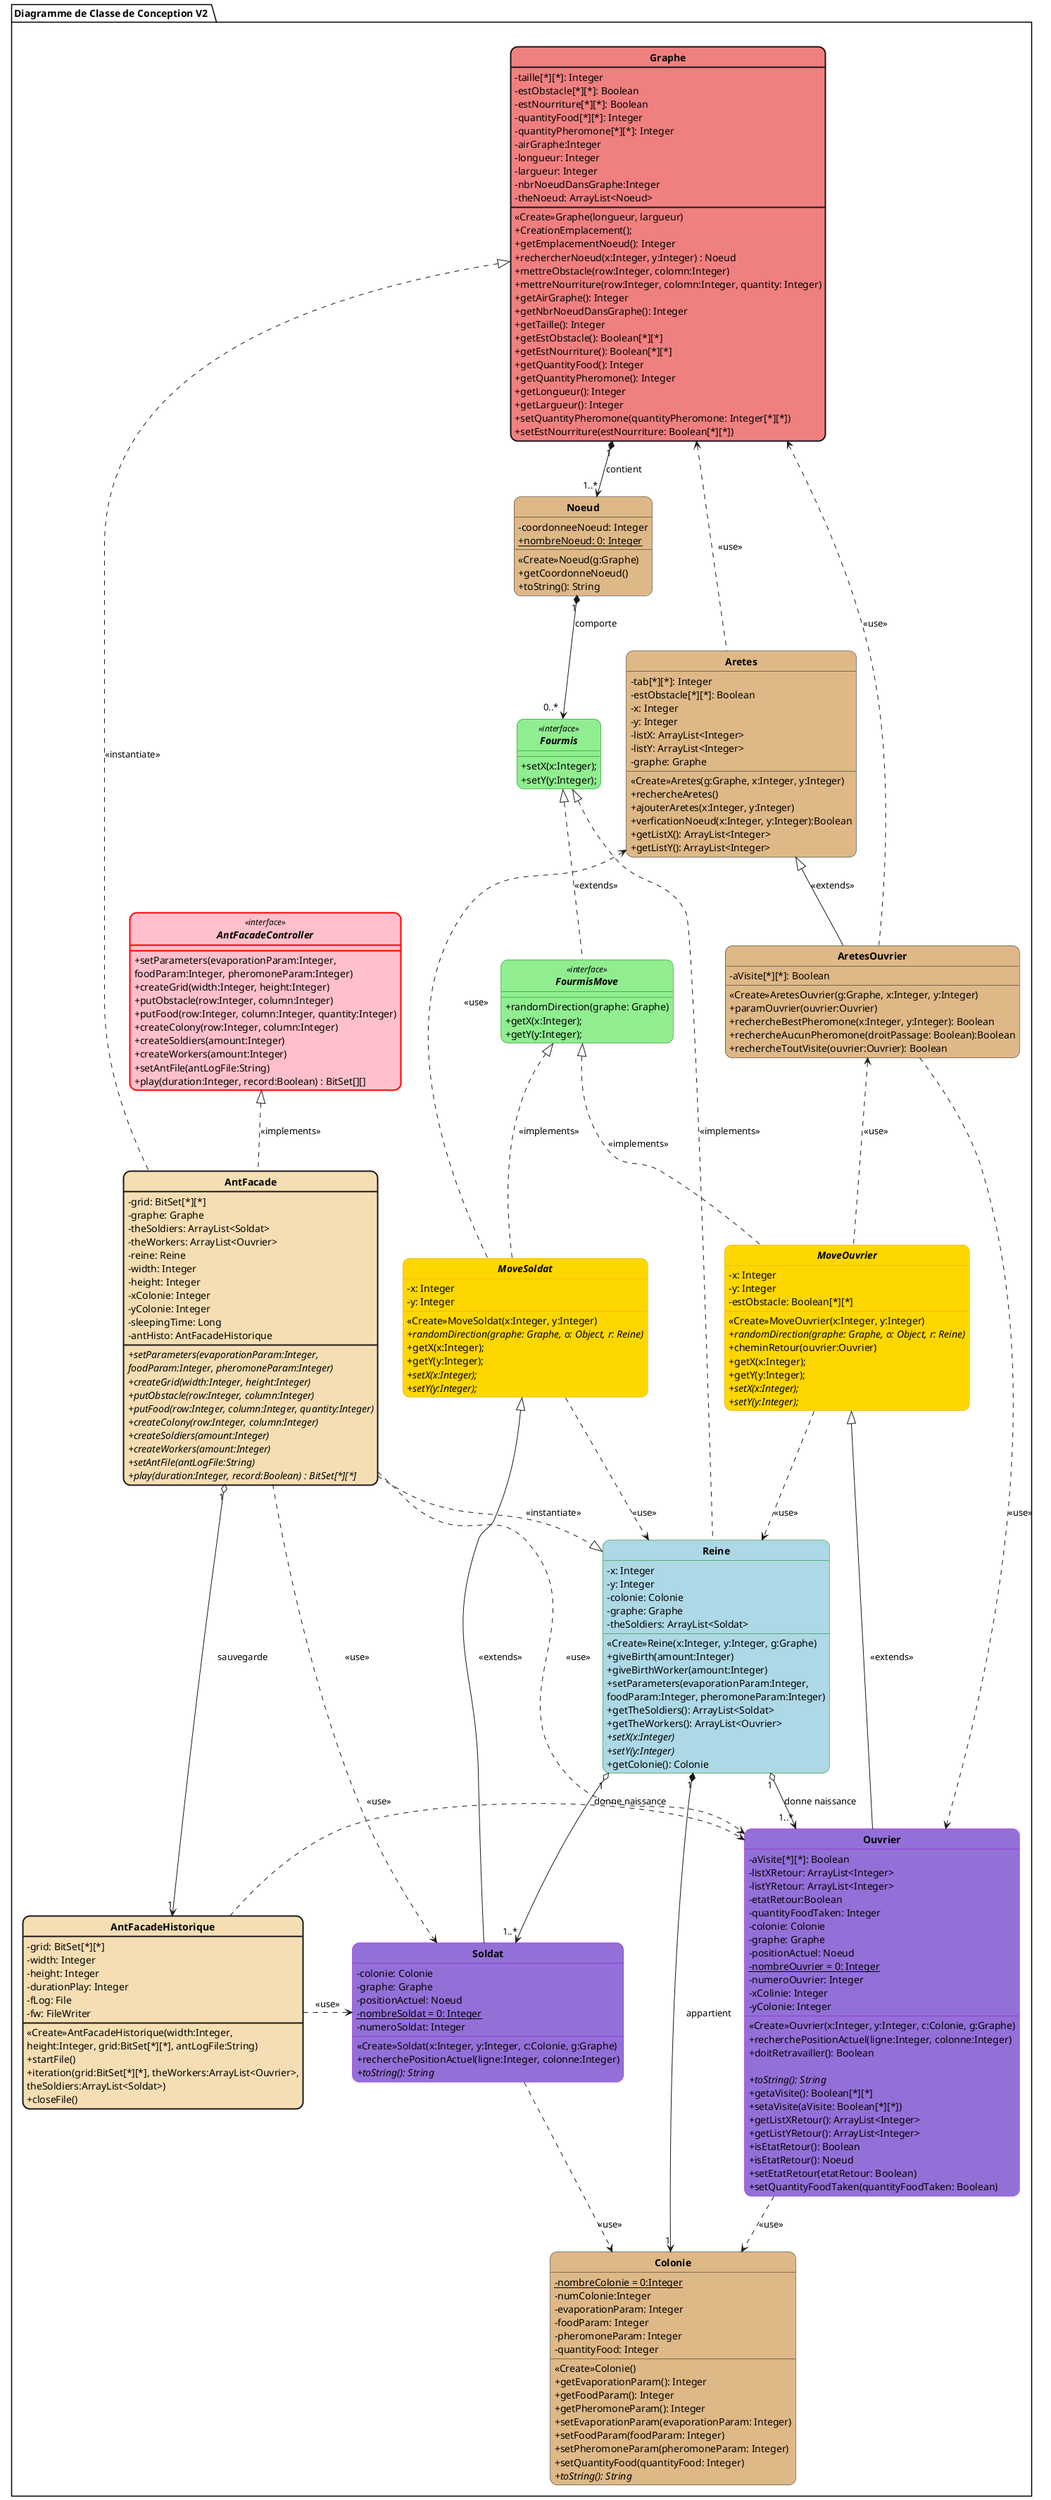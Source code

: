 @startuml
'https://plantuml.com/class-diagram

skinparam style strictuml
skinparam classAttributeIconSize 0
skinparam classFontStyle Bold
skinparam roundcorner 20
hide enum methods

package "Diagramme de Classe de Conception V2 " <<Folder>> {
  interface AntFacadeController <<interface>> #pink ##[bold]red {
      +setParameters(evaporationParam:Integer,
      foodParam:Integer, pheromoneParam:Integer)
      +createGrid(width:Integer, height:Integer)
      +putObstacle(row:Integer, column:Integer)
      +putFood(row:Integer, column:Integer, quantity:Integer)
      +createColony(row:Integer, column:Integer)
      +createSoldiers(amount:Integer)
      +createWorkers(amount:Integer)
      +setAntFile(antLogFile:String)
      +play(duration:Integer, record:Boolean) : BitSet[][]
  }

  class Graphe #lightcoral;line.bold {
      -taille[*][*]: Integer
      -estObstacle[*][*]: Boolean
      -estNourriture[*][*]: Boolean
      -quantityFood[*][*]: Integer
      -quantityPheromone[*][*]: Integer
      -airGraphe:Integer
      -longueur: Integer
      -largueur: Integer
      -nbrNoeudDansGraphe:Integer
      -theNoeud: ArrayList<Noeud>

      <<Create>>Graphe(longueur, largueur)
      +CreationEmplacement();
      +getEmplacementNoeud(): Integer
      +rechercherNoeud(x:Integer, y:Integer) : Noeud
      +mettreObstacle(row:Integer, colomn:Integer)
      +mettreNourriture(row:Integer, colomn:Integer, quantity: Integer)
      +getAirGraphe(): Integer
      +getNbrNoeudDansGraphe(): Integer
      +getTaille(): Integer
      +getEstObstacle(): Boolean[*][*]
      +getEstNourriture(): Boolean[*][*]
      +getQuantityFood(): Integer
      +getQuantityPheromone(): Integer
      +getLongueur(): Integer
      +getLargueur(): Integer
      +setQuantityPheromone(quantityPheromone: Integer[*][*])
      +setEstNourriture(estNourriture: Boolean[*][*])
  }

  class Colonie #burlywood {
      -{static} nombreColonie = 0:Integer
      -numColonie:Integer
      -evaporationParam: Integer
      -foodParam: Integer
      -pheromoneParam: Integer
      -quantityFood: Integer

      <<Create>>Colonie()
      +getEvaporationParam(): Integer
      +getFoodParam(): Integer
      +getPheromoneParam(): Integer
      +setEvaporationParam(evaporationParam: Integer)
      +setFoodParam(foodParam: Integer)
      +setPheromoneParam(pheromoneParam: Integer)
      +setQuantityFood(quantityFood: Integer)
      {abstract} +toString(): String
  }

  class Noeud #burlywood {
      -coordonneeNoeud: Integer
      +{static} nombreNoeud: 0: Integer

      <<Create>>Noeud(g:Graphe)
      +getCoordonneNoeud()
      +toString(): String
  }

  class AntFacade #back:Wheat;line.bold {
      -grid: BitSet[*][*]
      -graphe: Graphe
      -theSoldiers: ArrayList<Soldat>
      -theWorkers: ArrayList<Ouvrier>
      -reine: Reine
      -width: Integer
      -height: Integer
      -xColonie: Integer
      -yColonie: Integer
      -sleepingTime: Long
      -antHisto: AntFacadeHistorique

      {abstract}  +setParameters(evaporationParam:Integer,
      {abstract}  foodParam:Integer, pheromoneParam:Integer)
      {abstract}  +createGrid(width:Integer, height:Integer)
      {abstract} +putObstacle(row:Integer, column:Integer)
      {abstract}  +putFood(row:Integer, column:Integer, quantity:Integer)
      {abstract}  +createColony(row:Integer, column:Integer)
      {abstract}  +createSoldiers(amount:Integer)
      {abstract}  +createWorkers(amount:Integer)
      {abstract}  +setAntFile(antLogFile:String)
      {abstract}  +play(duration:Integer, record:Boolean) : BitSet[*][*]
  }

    class AntFacadeHistorique #back:Wheat;line.bold {
        -grid: BitSet[*][*]
        -width: Integer
        -height: Integer
        -durationPlay: Integer
        -fLog: File
        -fw: FileWriter

        <<Create>>AntFacadeHistorique(width:Integer,
          height:Integer, grid:BitSet[*][*], antLogFile:String)
        +startFile()
        +iteration(grid:BitSet[*][*], theWorkers:ArrayList<Ouvrier>,
         theSoldiers:ArrayList<Soldat>)
        +closeFile()
    }

  class Aretes #burlywood {
      -tab[*][*]: Integer
      -estObstacle[*][*]: Boolean
      -x: Integer
      -y: Integer
      -listX: ArrayList<Integer>
      -listY: ArrayList<Integer>
      -graphe: Graphe

      <<Create>>Aretes(g:Graphe, x:Integer, y:Integer)
      +rechercheAretes()
      +ajouterAretes(x:Integer, y:Integer)
      +verficationNoeud(x:Integer, y:Integer):Boolean
      +getListX(): ArrayList<Integer>
      +getListY(): ArrayList<Integer>
  }

  class AretesOuvrier #burlywood {
        -aVisite[*][*]: Boolean

        <<Create>>AretesOuvrier(g:Graphe, x:Integer, y:Integer)
        +paramOuvrier(ouvrier:Ouvrier)
        +rechercheBestPheromone(x:Integer, y:Integer): Boolean
        +rechercheAucunPheromone(droitPassage: Boolean):Boolean
        +rechercheToutVisite(ouvrier:Ouvrier): Boolean
    }

  interface Fourmis <<interface>> #lightgreen;line:green {
      +setX(x:Integer);
      +setY(y:Integer);
  }

  class Reine #lightblue;line:green {
      -x: Integer
      -y: Integer
      -colonie: Colonie
      -graphe: Graphe
      -theSoldiers: ArrayList<Soldat>

      <<Create>>Reine(x:Integer, y:Integer, g:Graphe)
      +giveBirth(amount:Integer)
      +giveBirthWorker(amount:Integer)
      +setParameters(evaporationParam:Integer,
      foodParam:Integer, pheromoneParam:Integer)
      +getTheSoldiers(): ArrayList<Soldat>
      +getTheWorkers(): ArrayList<Ouvrier>
      {abstract} +setX(x:Integer)
      {abstract} +setY(y:Integer)
      +getColonie(): Colonie
  }

  interface FourmisMove <<interface>> #lightgreen;line:green {
      +randomDirection(graphe: Graphe)
      +getX(x:Integer);
      +getY(y:Integer);
  }

  abstract class MoveSoldat #gold;line:goldenrod {
      -x: Integer
      -y: Integer

      <<Create>>MoveSoldat(x:Integer, y:Integer)
      {abstract} +randomDirection(graphe: Graphe, o: Object, r: Reine)
      +getX(x:Integer);
      +getY(y:Integer);
      {abstract} +setX(x:Integer);
      {abstract} +setY(y:Integer);
  }

  abstract class MoveOuvrier #gold;line:goldenrod  {
      -x: Integer
      -y: Integer
      -estObstacle: Boolean[*][*]

      <<Create>>MoveOuvrier(x:Integer, y:Integer)
      {abstract} +randomDirection(graphe: Graphe, o: Object, r: Reine)
      +cheminRetour(ouvrier:Ouvrier)
      +getX(x:Integer);
      +getY(y:Integer);
      {abstract} +setX(x:Integer);
      {abstract} +setY(y:Integer);
  }

  class Soldat #mediumpurple;line:darkviolet {
      -colonie: Colonie
      -graphe: Graphe
      -positionActuel: Noeud
      -{static} nombreSoldat = 0: Integer
      -numeroSoldat: Integer

      <<Create>>Soldat(x:Integer, y:Integer, c:Colonie, g:Graphe)
      +recherchePositionActuel(ligne:Integer, colonne:Integer)
      {abstract} +toString(): String
  }

   class Ouvrier #mediumpurple;line:darkviolet {
        -aVisite[*][*]: Boolean
        -listXRetour: ArrayList<Integer>
        -listYRetour: ArrayList<Integer>
        -etatRetour:Boolean
        -quantityFoodTaken: Integer
        -colonie: Colonie
        -graphe: Graphe
        -positionActuel: Noeud
        -{static} nombreOuvrier = 0: Integer
        -numeroOuvrier: Integer
        -xColinie: Integer
        -yColonie: Integer

        <<Create>>Ouvrier(x:Integer, y:Integer, c:Colonie, g:Graphe)
        +recherchePositionActuel(ligne:Integer, colonne:Integer)
        +doitRetravailler(): Boolean

        {abstract} +toString(): String
        +getaVisite(): Boolean[*][*]
        +setaVisite(aVisite: Boolean[*][*])
        +getListXRetour(): ArrayList<Integer>
        +getListYRetour(): ArrayList<Integer>
        +isEtatRetour(): Boolean
        +isEtatRetour(): Noeud
        +setEtatRetour(etatRetour: Boolean)
        +setQuantityFoodTaken(quantityFoodTaken: Boolean)
    }
}


AntFacadeController <|.. AntFacade : <<implements>>
AntFacade .up.|> Graphe : <<instantiate>>
AntFacade ..|> Reine : <<instantiate>>

Graphe "1" *--> "1..*" Noeud : contient

Reine "1" *-> "1" Colonie : appartient
Noeud "1" *--> "0..*\t" Fourmis : comporte

Fourmis <|.. Reine : <<implements>>
Fourmis <|.. FourmisMove : <<extends>>

Aretes <|-- AretesOuvrier : <<extends>>
Aretes <.. MoveSoldat : <<use>>
AretesOuvrier <.. MoveOuvrier : <<use>>

FourmisMove <|.. MoveOuvrier : \n\n<<implements>>
FourmisMove <|.. MoveSoldat : <<implements>>

MoveSoldat <|-- Soldat : <<extends>>
MoveOuvrier <|-- Ouvrier : <<extends>>
Reine "1" o--> "1..*" Soldat : donne naissance
Reine "1" o--> "1..*" Ouvrier : donne naissance

AntFacade ..> Soldat : <<use>>
AntFacade ..> Ouvrier : <<use>>
Aretes .up.> Graphe : <<use>>
AretesOuvrier .up.> Graphe : <<use>>
AretesOuvrier ..> Ouvrier : <<use>>
MoveSoldat ..> Reine : <<use>>
MoveOuvrier ..> Reine : <<use>>
Ouvrier ..> Colonie : <<use>>
Soldat ..> Colonie : <<use>>
AntFacade "1" o--> "1" AntFacadeHistorique : sauvegarde
AntFacadeHistorique .right.> Soldat : <<use>>
AntFacadeHistorique .right.> Ouvrier : <<use>>
@enduml